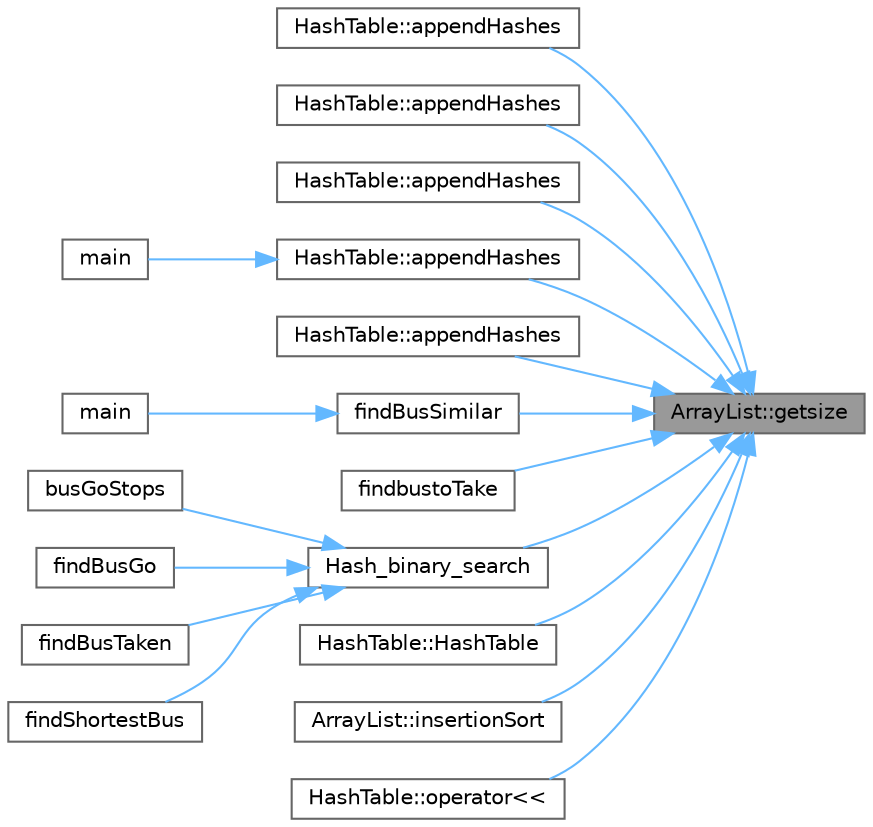digraph "ArrayList::getsize"
{
 // LATEX_PDF_SIZE
  bgcolor="transparent";
  edge [fontname=Helvetica,fontsize=10,labelfontname=Helvetica,labelfontsize=10];
  node [fontname=Helvetica,fontsize=10,shape=box,height=0.2,width=0.4];
  rankdir="RL";
  Node1 [id="Node000001",label="ArrayList::getsize",height=0.2,width=0.4,color="gray40", fillcolor="grey60", style="filled", fontcolor="black",tooltip=" "];
  Node1 -> Node2 [id="edge18_Node000001_Node000002",dir="back",color="steelblue1",style="solid",tooltip=" "];
  Node2 [id="Node000002",label="HashTable::appendHashes",height=0.2,width=0.4,color="grey40", fillcolor="white", style="filled",URL="$class_hash_table.html#a0c2f65372ae69ba7852b552238f5accd",tooltip=" "];
  Node1 -> Node3 [id="edge19_Node000001_Node000003",dir="back",color="steelblue1",style="solid",tooltip=" "];
  Node3 [id="Node000003",label="HashTable::appendHashes",height=0.2,width=0.4,color="grey40", fillcolor="white", style="filled",URL="$class_hash_table.html#a017abff6a21774cfc698883f383aba59",tooltip=" "];
  Node1 -> Node4 [id="edge20_Node000001_Node000004",dir="back",color="steelblue1",style="solid",tooltip=" "];
  Node4 [id="Node000004",label="HashTable::appendHashes",height=0.2,width=0.4,color="grey40", fillcolor="white", style="filled",URL="$class_hash_table.html#ab526b44388ca692ef94c4561c21e1ae9",tooltip=" "];
  Node1 -> Node5 [id="edge21_Node000001_Node000005",dir="back",color="steelblue1",style="solid",tooltip=" "];
  Node5 [id="Node000005",label="HashTable::appendHashes",height=0.2,width=0.4,color="grey40", fillcolor="white", style="filled",URL="$class_hash_table.html#a19d70062202d74e388bd00ee3e60252c",tooltip=" "];
  Node5 -> Node6 [id="edge22_Node000005_Node000006",dir="back",color="steelblue1",style="solid",tooltip=" "];
  Node6 [id="Node000006",label="main",height=0.2,width=0.4,color="grey40", fillcolor="white", style="filled",URL="$hastabletest_8cpp.html#ae66f6b31b5ad750f1fe042a706a4e3d4",tooltip=" "];
  Node1 -> Node7 [id="edge23_Node000001_Node000007",dir="back",color="steelblue1",style="solid",tooltip=" "];
  Node7 [id="Node000007",label="HashTable::appendHashes",height=0.2,width=0.4,color="grey40", fillcolor="white", style="filled",URL="$class_hash_table.html#ae398bb56ee52bc6c176977ea4366d517",tooltip=" "];
  Node1 -> Node8 [id="edge24_Node000001_Node000008",dir="back",color="steelblue1",style="solid",tooltip=" "];
  Node8 [id="Node000008",label="findBusSimilar",height=0.2,width=0.4,color="grey40", fillcolor="white", style="filled",URL="$brain_8cpp.html#a4a8de83f900529830fe73b019e7a0633",tooltip=" "];
  Node8 -> Node9 [id="edge25_Node000008_Node000009",dir="back",color="steelblue1",style="solid",tooltip=" "];
  Node9 [id="Node000009",label="main",height=0.2,width=0.4,color="grey40", fillcolor="white", style="filled",URL="$brain_8cpp.html#ae66f6b31b5ad750f1fe042a706a4e3d4",tooltip=" "];
  Node1 -> Node10 [id="edge26_Node000001_Node000010",dir="back",color="steelblue1",style="solid",tooltip=" "];
  Node10 [id="Node000010",label="findbustoTake",height=0.2,width=0.4,color="grey40", fillcolor="white", style="filled",URL="$brain_8cpp.html#a843260ff92ac53db80f16e606e63840b",tooltip=" "];
  Node1 -> Node11 [id="edge27_Node000001_Node000011",dir="back",color="steelblue1",style="solid",tooltip=" "];
  Node11 [id="Node000011",label="Hash_binary_search",height=0.2,width=0.4,color="grey40", fillcolor="white", style="filled",URL="$brain_8cpp.html#af4da574d6416dbfb33b8446fbe6d9fac",tooltip=" "];
  Node11 -> Node12 [id="edge28_Node000011_Node000012",dir="back",color="steelblue1",style="solid",tooltip=" "];
  Node12 [id="Node000012",label="busGoStops",height=0.2,width=0.4,color="grey40", fillcolor="white", style="filled",URL="$brain_8cpp.html#a92439386422a137302195241eb828238",tooltip=" "];
  Node11 -> Node13 [id="edge29_Node000011_Node000013",dir="back",color="steelblue1",style="solid",tooltip=" "];
  Node13 [id="Node000013",label="findBusGo",height=0.2,width=0.4,color="grey40", fillcolor="white", style="filled",URL="$brain_8cpp.html#a29b369f1fea7a4921c4248610e67935b",tooltip=" "];
  Node11 -> Node14 [id="edge30_Node000011_Node000014",dir="back",color="steelblue1",style="solid",tooltip=" "];
  Node14 [id="Node000014",label="findBusTaken",height=0.2,width=0.4,color="grey40", fillcolor="white", style="filled",URL="$brain_8cpp.html#a5d44cd73410c9105427d5ffd68759fa0",tooltip=" "];
  Node11 -> Node15 [id="edge31_Node000011_Node000015",dir="back",color="steelblue1",style="solid",tooltip=" "];
  Node15 [id="Node000015",label="findShortestBus",height=0.2,width=0.4,color="grey40", fillcolor="white", style="filled",URL="$brain_8cpp.html#a95d1dbab111395e55c015259450d66ab",tooltip=" "];
  Node1 -> Node16 [id="edge32_Node000001_Node000016",dir="back",color="steelblue1",style="solid",tooltip=" "];
  Node16 [id="Node000016",label="HashTable::HashTable",height=0.2,width=0.4,color="grey40", fillcolor="white", style="filled",URL="$class_hash_table.html#adf3873ac75e2ae9a37ac4cdce8bf95ab",tooltip=" "];
  Node1 -> Node17 [id="edge33_Node000001_Node000017",dir="back",color="steelblue1",style="solid",tooltip=" "];
  Node17 [id="Node000017",label="ArrayList::insertionSort",height=0.2,width=0.4,color="grey40", fillcolor="white", style="filled",URL="$class_array_list.html#ada3fb5f7a252cfd485ce04c99435479d",tooltip=" "];
  Node1 -> Node18 [id="edge34_Node000001_Node000018",dir="back",color="steelblue1",style="solid",tooltip=" "];
  Node18 [id="Node000018",label="HashTable::operator\<\<",height=0.2,width=0.4,color="grey40", fillcolor="white", style="filled",URL="$class_hash_table.html#a3fdbe798fd18986e2af4bb41723be979",tooltip=" "];
}
